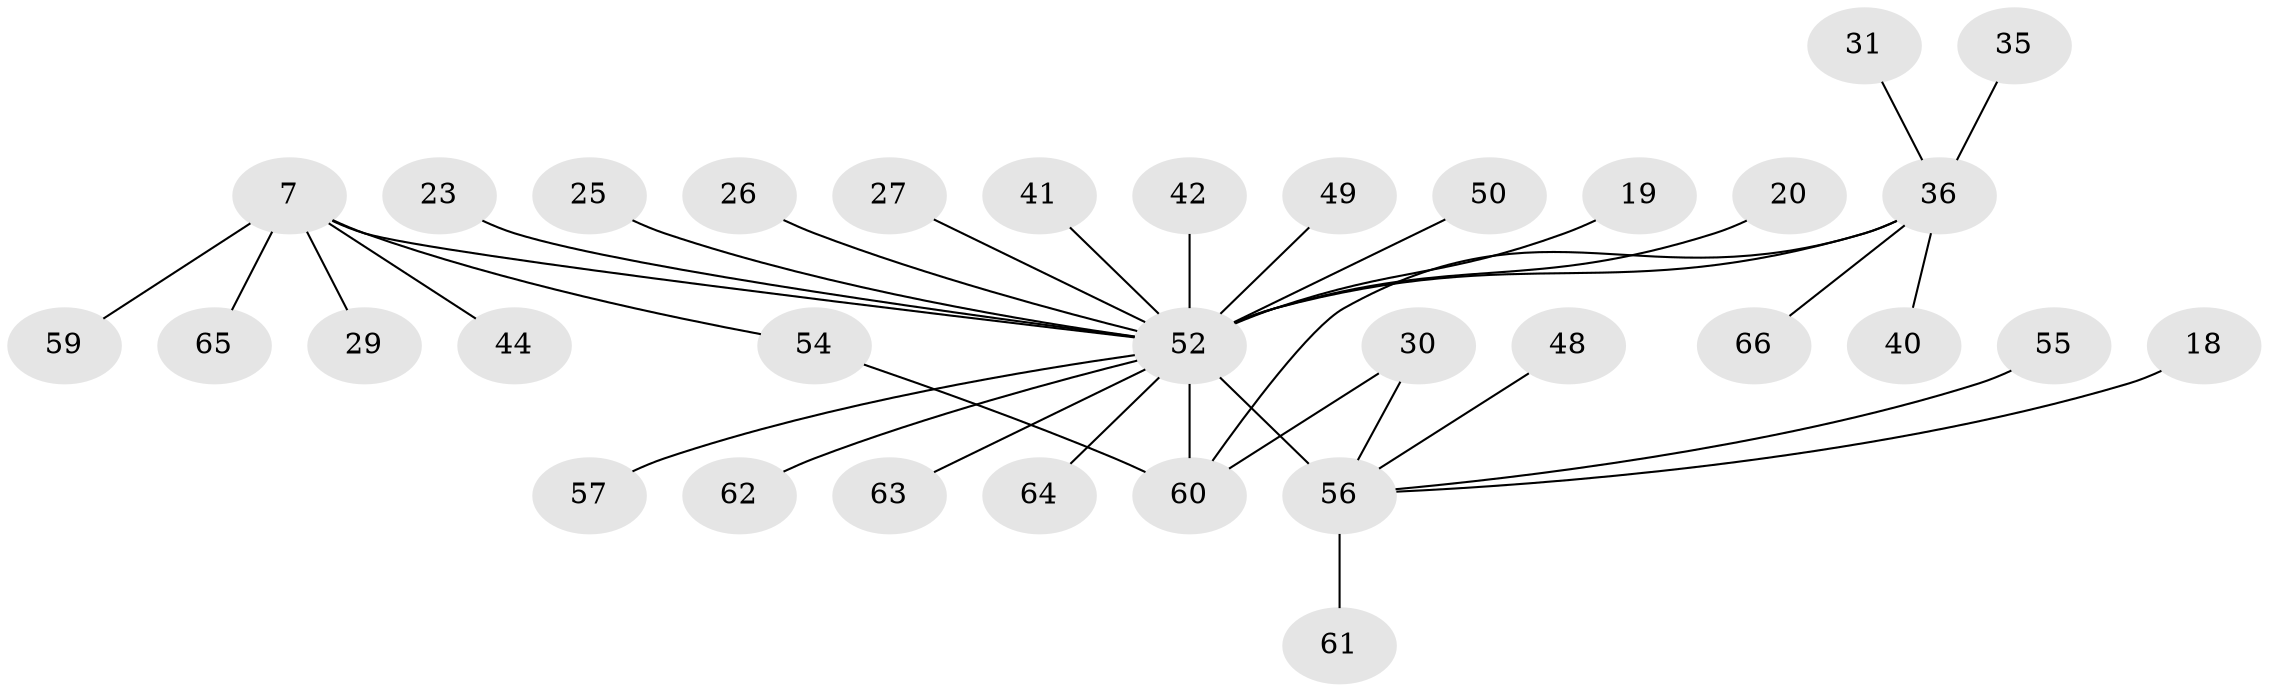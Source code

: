 // original degree distribution, {5: 0.06060606060606061, 7: 0.045454545454545456, 8: 0.030303030303030304, 4: 0.030303030303030304, 10: 0.015151515151515152, 6: 0.030303030303030304, 9: 0.015151515151515152, 3: 0.09090909090909091, 2: 0.16666666666666666, 1: 0.5151515151515151}
// Generated by graph-tools (version 1.1) at 2025/54/03/09/25 04:54:02]
// undirected, 33 vertices, 35 edges
graph export_dot {
graph [start="1"]
  node [color=gray90,style=filled];
  7;
  18;
  19;
  20;
  23;
  25;
  26;
  27;
  29;
  30;
  31 [super="+24"];
  35;
  36 [super="+4"];
  40;
  41;
  42;
  44;
  48;
  49;
  50;
  52 [super="+32+33+3+38+47"];
  54 [super="+21"];
  55 [super="+39"];
  56 [super="+53+17"];
  57;
  59;
  60 [super="+51+12"];
  61;
  62;
  63 [super="+58"];
  64;
  65;
  66;
  7 -- 29;
  7 -- 44;
  7 -- 59;
  7 -- 65;
  7 -- 54;
  7 -- 52 [weight=5];
  18 -- 56;
  19 -- 52;
  20 -- 52;
  23 -- 52;
  25 -- 52;
  26 -- 52;
  27 -- 52;
  30 -- 60;
  30 -- 56;
  31 -- 36;
  35 -- 36;
  36 -- 66;
  36 -- 40;
  36 -- 52 [weight=3];
  36 -- 60 [weight=2];
  41 -- 52;
  42 -- 52;
  48 -- 56;
  49 -- 52;
  50 -- 52;
  52 -- 56 [weight=7];
  52 -- 57;
  52 -- 64;
  52 -- 63;
  52 -- 60 [weight=5];
  52 -- 62;
  54 -- 60;
  55 -- 56;
  56 -- 61;
}
